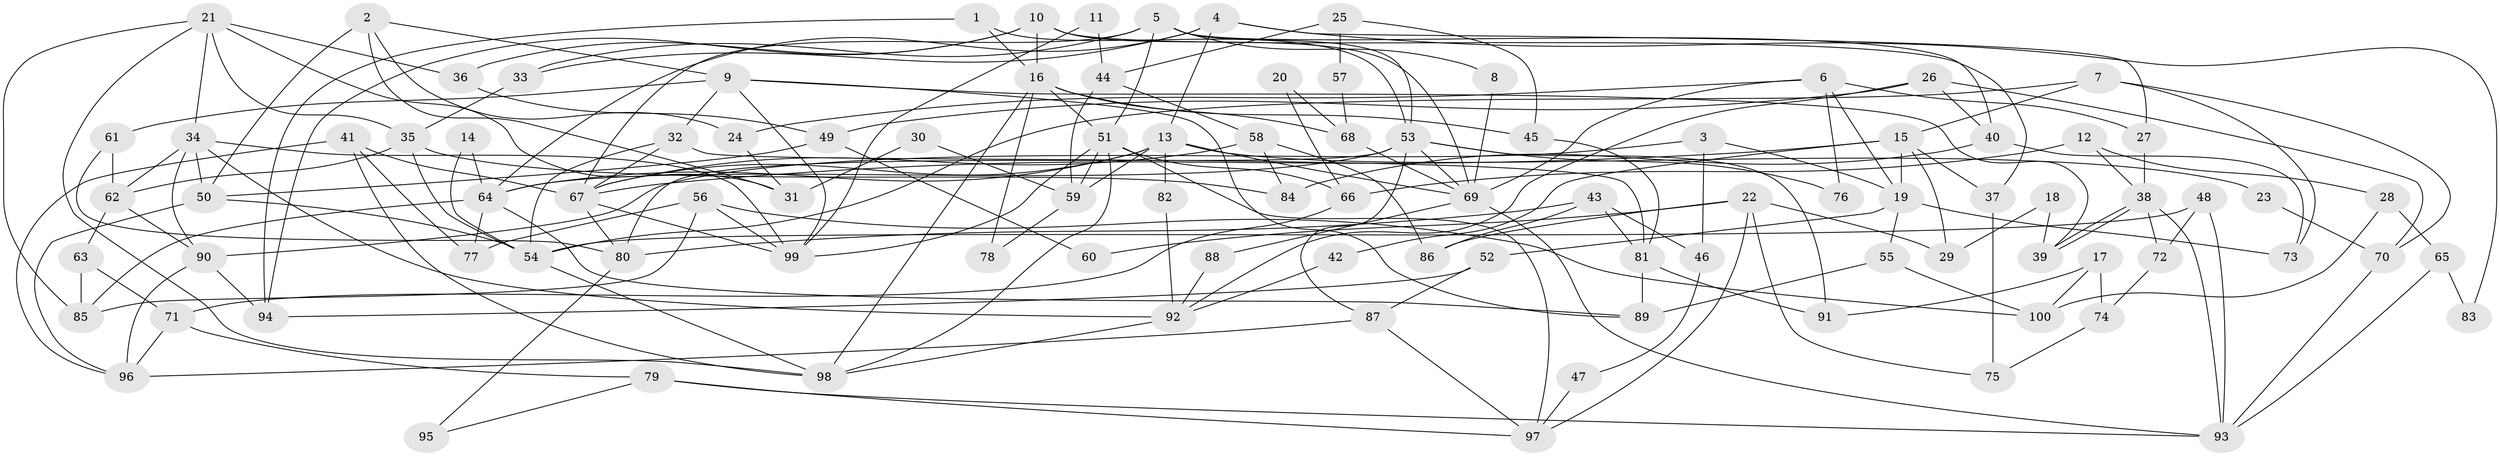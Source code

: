 // Generated by graph-tools (version 1.1) at 2025/11/02/21/25 10:11:14]
// undirected, 100 vertices, 200 edges
graph export_dot {
graph [start="1"]
  node [color=gray90,style=filled];
  1;
  2;
  3;
  4;
  5;
  6;
  7;
  8;
  9;
  10;
  11;
  12;
  13;
  14;
  15;
  16;
  17;
  18;
  19;
  20;
  21;
  22;
  23;
  24;
  25;
  26;
  27;
  28;
  29;
  30;
  31;
  32;
  33;
  34;
  35;
  36;
  37;
  38;
  39;
  40;
  41;
  42;
  43;
  44;
  45;
  46;
  47;
  48;
  49;
  50;
  51;
  52;
  53;
  54;
  55;
  56;
  57;
  58;
  59;
  60;
  61;
  62;
  63;
  64;
  65;
  66;
  67;
  68;
  69;
  70;
  71;
  72;
  73;
  74;
  75;
  76;
  77;
  78;
  79;
  80;
  81;
  82;
  83;
  84;
  85;
  86;
  87;
  88;
  89;
  90;
  91;
  92;
  93;
  94;
  95;
  96;
  97;
  98;
  99;
  100;
  1 -- 53;
  1 -- 94;
  1 -- 16;
  2 -- 9;
  2 -- 50;
  2 -- 24;
  2 -- 31;
  3 -- 90;
  3 -- 19;
  3 -- 46;
  4 -- 33;
  4 -- 64;
  4 -- 13;
  4 -- 27;
  4 -- 83;
  5 -- 67;
  5 -- 51;
  5 -- 8;
  5 -- 33;
  5 -- 40;
  5 -- 53;
  6 -- 24;
  6 -- 69;
  6 -- 19;
  6 -- 27;
  6 -- 76;
  7 -- 54;
  7 -- 15;
  7 -- 70;
  7 -- 73;
  8 -- 69;
  9 -- 99;
  9 -- 32;
  9 -- 39;
  9 -- 61;
  9 -- 89;
  10 -- 16;
  10 -- 69;
  10 -- 36;
  10 -- 37;
  10 -- 94;
  11 -- 99;
  11 -- 44;
  12 -- 38;
  12 -- 66;
  12 -- 28;
  13 -- 67;
  13 -- 23;
  13 -- 59;
  13 -- 64;
  13 -- 69;
  13 -- 82;
  14 -- 54;
  14 -- 64;
  15 -- 67;
  15 -- 19;
  15 -- 29;
  15 -- 37;
  15 -- 42;
  16 -- 98;
  16 -- 45;
  16 -- 51;
  16 -- 68;
  16 -- 78;
  17 -- 91;
  17 -- 100;
  17 -- 74;
  18 -- 29;
  18 -- 39;
  19 -- 73;
  19 -- 52;
  19 -- 55;
  20 -- 68;
  20 -- 66;
  21 -- 34;
  21 -- 85;
  21 -- 31;
  21 -- 35;
  21 -- 36;
  21 -- 98;
  22 -- 97;
  22 -- 75;
  22 -- 29;
  22 -- 60;
  22 -- 86;
  23 -- 70;
  24 -- 31;
  25 -- 45;
  25 -- 44;
  25 -- 57;
  26 -- 40;
  26 -- 70;
  26 -- 49;
  26 -- 92;
  27 -- 38;
  28 -- 100;
  28 -- 65;
  30 -- 59;
  30 -- 31;
  32 -- 67;
  32 -- 54;
  32 -- 81;
  33 -- 35;
  34 -- 90;
  34 -- 92;
  34 -- 50;
  34 -- 62;
  34 -- 99;
  35 -- 54;
  35 -- 62;
  35 -- 84;
  36 -- 49;
  37 -- 75;
  38 -- 39;
  38 -- 39;
  38 -- 72;
  38 -- 93;
  40 -- 84;
  40 -- 73;
  41 -- 67;
  41 -- 98;
  41 -- 77;
  41 -- 96;
  42 -- 92;
  43 -- 80;
  43 -- 81;
  43 -- 46;
  43 -- 86;
  44 -- 58;
  44 -- 59;
  45 -- 81;
  46 -- 47;
  47 -- 97;
  48 -- 54;
  48 -- 93;
  48 -- 72;
  49 -- 50;
  49 -- 60;
  50 -- 54;
  50 -- 96;
  51 -- 97;
  51 -- 59;
  51 -- 66;
  51 -- 98;
  51 -- 99;
  52 -- 94;
  52 -- 87;
  53 -- 87;
  53 -- 64;
  53 -- 69;
  53 -- 76;
  53 -- 80;
  53 -- 91;
  54 -- 98;
  55 -- 89;
  55 -- 100;
  56 -- 99;
  56 -- 77;
  56 -- 85;
  56 -- 100;
  57 -- 68;
  58 -- 86;
  58 -- 67;
  58 -- 84;
  59 -- 78;
  61 -- 62;
  61 -- 80;
  62 -- 63;
  62 -- 90;
  63 -- 85;
  63 -- 71;
  64 -- 77;
  64 -- 85;
  64 -- 89;
  65 -- 93;
  65 -- 83;
  66 -- 71;
  67 -- 80;
  67 -- 99;
  68 -- 69;
  69 -- 88;
  69 -- 93;
  70 -- 93;
  71 -- 96;
  71 -- 79;
  72 -- 74;
  74 -- 75;
  79 -- 93;
  79 -- 95;
  79 -- 97;
  80 -- 95;
  81 -- 89;
  81 -- 91;
  82 -- 92;
  87 -- 96;
  87 -- 97;
  88 -- 92;
  90 -- 96;
  90 -- 94;
  92 -- 98;
}
